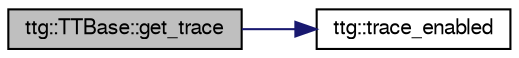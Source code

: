digraph "ttg::TTBase::get_trace"
{
 // LATEX_PDF_SIZE
  edge [fontname="FreeSans",fontsize="10",labelfontname="FreeSans",labelfontsize="10"];
  node [fontname="FreeSans",fontsize="10",shape=record];
  rankdir="LR";
  Node1 [label="ttg::TTBase::get_trace",height=0.2,width=0.4,color="black", fillcolor="grey75", style="filled", fontcolor="black",tooltip=" "];
  Node1 -> Node2 [color="midnightblue",fontsize="10",style="solid",fontname="FreeSans"];
  Node2 [label="ttg::trace_enabled",height=0.2,width=0.4,color="black", fillcolor="white", style="filled",URL="$namespacettg.html#afbdd9c742be395e0746fdbc26c7d55cc",tooltip="returns whether tracing was enabled at configure time"];
}
